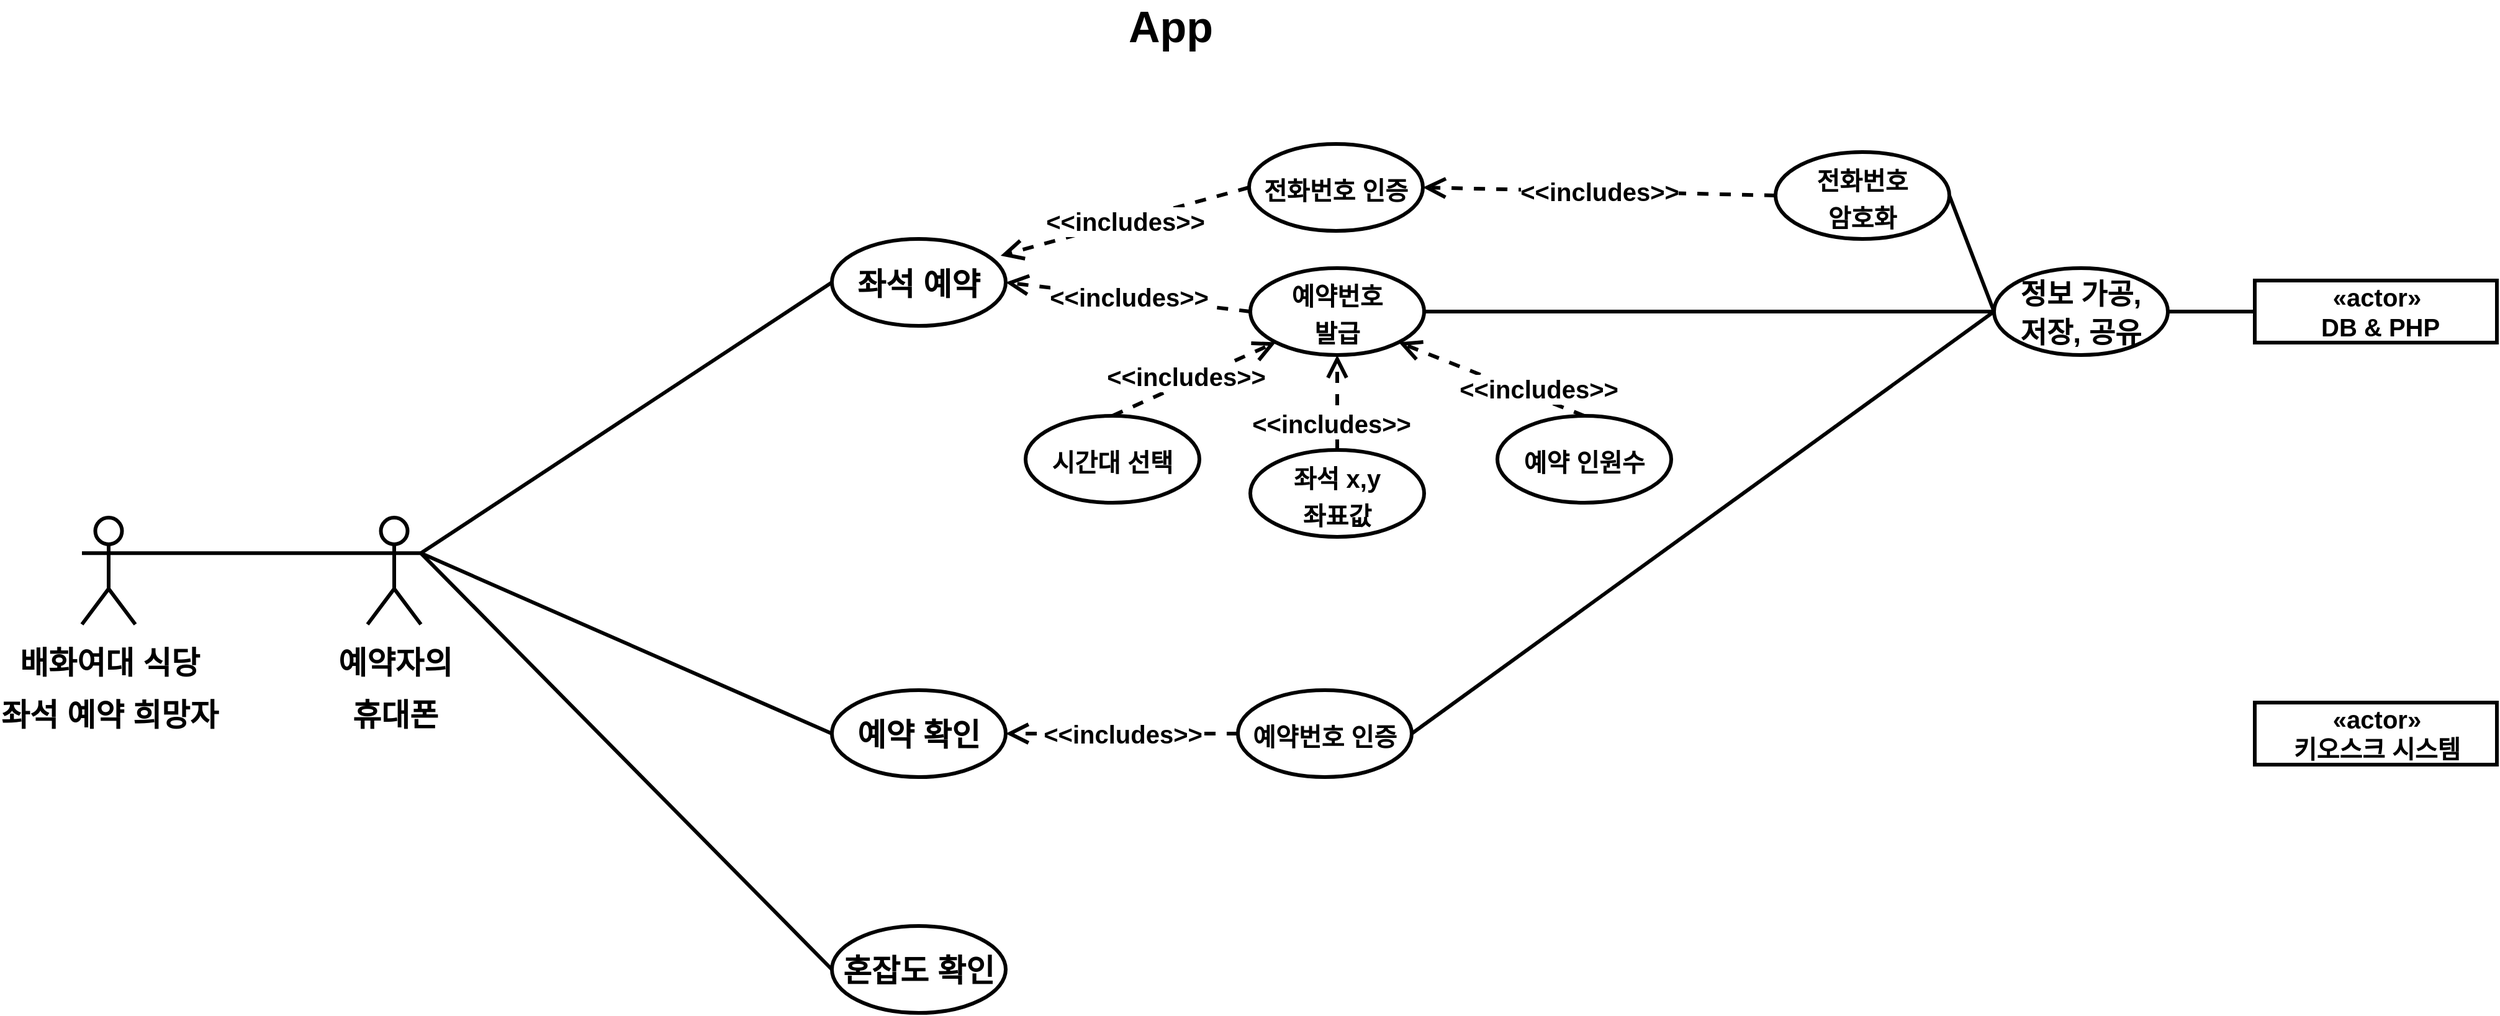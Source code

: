 <mxfile version="17.4.5" type="github">
  <diagram id="-QCvbYy8-glM7ENRcZFV" name="Page-1">
    <mxGraphModel dx="2903" dy="2263" grid="1" gridSize="10" guides="1" tooltips="1" connect="1" arrows="1" fold="1" page="1" pageScale="1" pageWidth="827" pageHeight="1169" math="0" shadow="0">
      <root>
        <mxCell id="0" />
        <mxCell id="1" parent="0" />
        <mxCell id="xzGXYvU11T9rDhcxcgDj-4" value="&lt;b&gt;&lt;font style=&quot;font-size: 35px&quot;&gt;App&lt;/font&gt;&lt;/b&gt;" style="text;html=1;align=center;verticalAlign=middle;whiteSpace=wrap;rounded=0;strokeWidth=3;fillColor=default;" parent="1" vertex="1">
          <mxGeometry x="657" y="-60" width="60" height="30" as="geometry" />
        </mxCell>
        <mxCell id="xzGXYvU11T9rDhcxcgDj-5" value="&lt;font style=&quot;font-size: 25px&quot;&gt;&lt;b&gt;배화여대 식당&lt;br&gt;&lt;/b&gt;&lt;b&gt;좌석 예약 희망자&lt;/b&gt;&lt;/font&gt;" style="shape=umlActor;verticalLabelPosition=bottom;verticalAlign=top;html=1;outlineConnect=0;fontSize=35;strokeWidth=3;" parent="1" vertex="1">
          <mxGeometry x="-190" y="351" width="43" height="86" as="geometry" />
        </mxCell>
        <mxCell id="xzGXYvU11T9rDhcxcgDj-12" value="&lt;b&gt;«actor»&lt;br&gt;&amp;nbsp;DB &amp;amp; PHP&lt;/b&gt;" style="html=1;fontSize=20;strokeWidth=3;" parent="1" vertex="1">
          <mxGeometry x="1560" y="160" width="195" height="50" as="geometry" />
        </mxCell>
        <mxCell id="xzGXYvU11T9rDhcxcgDj-16" value="&lt;b&gt;좌석 예약&lt;/b&gt;" style="ellipse;whiteSpace=wrap;html=1;fontSize=25;strokeWidth=3;" parent="1" vertex="1">
          <mxGeometry x="414" y="126.5" width="140" height="70" as="geometry" />
        </mxCell>
        <mxCell id="xzGXYvU11T9rDhcxcgDj-17" value="&lt;b&gt;예약 확인&lt;/b&gt;" style="ellipse;whiteSpace=wrap;html=1;fontSize=25;strokeWidth=3;" parent="1" vertex="1">
          <mxGeometry x="414" y="490" width="140" height="70" as="geometry" />
        </mxCell>
        <mxCell id="xzGXYvU11T9rDhcxcgDj-18" value="&lt;b&gt;혼잡도 확인&lt;/b&gt;" style="ellipse;whiteSpace=wrap;html=1;fontSize=25;strokeWidth=3;" parent="1" vertex="1">
          <mxGeometry x="414" y="680" width="140" height="70" as="geometry" />
        </mxCell>
        <mxCell id="xzGXYvU11T9rDhcxcgDj-35" value="" style="endArrow=none;html=1;rounded=0;fontSize=25;strokeWidth=3;entryX=0;entryY=0.5;entryDx=0;entryDy=0;exitX=1;exitY=0.333;exitDx=0;exitDy=0;exitPerimeter=0;" parent="1" source="iIt3q8JstOjo-wZFKdjv-8" target="xzGXYvU11T9rDhcxcgDj-16" edge="1">
          <mxGeometry relative="1" as="geometry">
            <mxPoint x="150" y="360" as="sourcePoint" />
            <mxPoint x="510" y="390" as="targetPoint" />
          </mxGeometry>
        </mxCell>
        <mxCell id="xzGXYvU11T9rDhcxcgDj-36" value="" style="endArrow=none;html=1;rounded=0;fontSize=25;strokeWidth=3;entryX=0;entryY=0.5;entryDx=0;entryDy=0;exitX=1;exitY=0.333;exitDx=0;exitDy=0;exitPerimeter=0;" parent="1" source="iIt3q8JstOjo-wZFKdjv-8" target="xzGXYvU11T9rDhcxcgDj-18" edge="1">
          <mxGeometry relative="1" as="geometry">
            <mxPoint x="170" y="430" as="sourcePoint" />
            <mxPoint x="510" y="390" as="targetPoint" />
          </mxGeometry>
        </mxCell>
        <mxCell id="xzGXYvU11T9rDhcxcgDj-37" value="" style="endArrow=none;html=1;rounded=0;fontSize=25;strokeWidth=3;entryX=0;entryY=0.5;entryDx=0;entryDy=0;exitX=1;exitY=0.333;exitDx=0;exitDy=0;exitPerimeter=0;" parent="1" source="iIt3q8JstOjo-wZFKdjv-8" target="xzGXYvU11T9rDhcxcgDj-17" edge="1">
          <mxGeometry relative="1" as="geometry">
            <mxPoint x="170" y="380" as="sourcePoint" />
            <mxPoint x="280" y="405" as="targetPoint" />
          </mxGeometry>
        </mxCell>
        <mxCell id="xzGXYvU11T9rDhcxcgDj-39" value="&lt;span style=&quot;font-size: 20px&quot;&gt;&lt;b&gt;전화번호 인증&lt;/b&gt;&lt;/span&gt;" style="ellipse;whiteSpace=wrap;html=1;fontSize=25;strokeWidth=3;" parent="1" vertex="1">
          <mxGeometry x="750" y="50" width="140" height="70" as="geometry" />
        </mxCell>
        <mxCell id="xzGXYvU11T9rDhcxcgDj-41" value="&lt;b&gt;&amp;lt;&amp;lt;includes&amp;gt;&amp;gt;&lt;/b&gt;" style="endArrow=open;endSize=12;dashed=1;html=1;rounded=0;fontSize=20;strokeWidth=3;exitX=0;exitY=0.5;exitDx=0;exitDy=0;entryX=0.971;entryY=0.193;entryDx=0;entryDy=0;entryPerimeter=0;" parent="1" source="xzGXYvU11T9rDhcxcgDj-39" target="xzGXYvU11T9rDhcxcgDj-16" edge="1">
          <mxGeometry width="160" relative="1" as="geometry">
            <mxPoint x="501" y="296.5" as="sourcePoint" />
            <mxPoint x="661" y="296.5" as="targetPoint" />
          </mxGeometry>
        </mxCell>
        <mxCell id="xzGXYvU11T9rDhcxcgDj-43" value="&lt;span style=&quot;font-size: 20px&quot;&gt;&lt;b&gt;예약번호&lt;br&gt;발급&lt;br&gt;&lt;/b&gt;&lt;/span&gt;" style="ellipse;whiteSpace=wrap;html=1;fontSize=25;strokeWidth=3;" parent="1" vertex="1">
          <mxGeometry x="751" y="150" width="140" height="70" as="geometry" />
        </mxCell>
        <mxCell id="xzGXYvU11T9rDhcxcgDj-45" value="&lt;b&gt;&amp;lt;&amp;lt;includes&amp;gt;&amp;gt;&lt;/b&gt;" style="endArrow=open;endSize=12;dashed=1;html=1;rounded=0;fontSize=20;strokeWidth=3;exitX=0;exitY=0.5;exitDx=0;exitDy=0;entryX=1;entryY=0.5;entryDx=0;entryDy=0;" parent="1" source="xzGXYvU11T9rDhcxcgDj-43" target="xzGXYvU11T9rDhcxcgDj-16" edge="1">
          <mxGeometry width="160" relative="1" as="geometry">
            <mxPoint x="751" y="81.5" as="sourcePoint" />
            <mxPoint x="564" y="171.5" as="targetPoint" />
          </mxGeometry>
        </mxCell>
        <mxCell id="xzGXYvU11T9rDhcxcgDj-46" value="&lt;span style=&quot;font-size: 20px&quot;&gt;&lt;b&gt;전화번호&lt;br&gt;암호화&lt;br&gt;&lt;/b&gt;&lt;/span&gt;" style="ellipse;whiteSpace=wrap;html=1;fontSize=25;strokeWidth=3;" parent="1" vertex="1">
          <mxGeometry x="1174" y="56.5" width="140" height="70" as="geometry" />
        </mxCell>
        <mxCell id="xzGXYvU11T9rDhcxcgDj-47" value="&lt;b&gt;&amp;lt;&amp;lt;includes&amp;gt;&amp;gt;&lt;/b&gt;" style="endArrow=open;endSize=12;dashed=1;html=1;rounded=0;fontSize=20;strokeWidth=3;exitX=0;exitY=0.5;exitDx=0;exitDy=0;entryX=1;entryY=0.5;entryDx=0;entryDy=0;" parent="1" source="xzGXYvU11T9rDhcxcgDj-46" target="xzGXYvU11T9rDhcxcgDj-39" edge="1">
          <mxGeometry width="160" relative="1" as="geometry">
            <mxPoint x="751" y="71.5" as="sourcePoint" />
            <mxPoint x="565.26" y="159.53" as="targetPoint" />
          </mxGeometry>
        </mxCell>
        <mxCell id="xzGXYvU11T9rDhcxcgDj-49" value="&lt;span style=&quot;font-size: 20px&quot;&gt;&lt;b&gt;시간대 선택&lt;br&gt;&lt;/b&gt;&lt;/span&gt;" style="ellipse;whiteSpace=wrap;html=1;fontSize=25;strokeWidth=3;" parent="1" vertex="1">
          <mxGeometry x="570" y="269" width="140" height="70" as="geometry" />
        </mxCell>
        <mxCell id="xzGXYvU11T9rDhcxcgDj-50" value="&lt;b&gt;&amp;lt;&amp;lt;includes&amp;gt;&amp;gt;&lt;/b&gt;" style="endArrow=open;endSize=12;dashed=1;html=1;rounded=0;fontSize=20;strokeWidth=3;exitX=0.5;exitY=0;exitDx=0;exitDy=0;entryX=0;entryY=1;entryDx=0;entryDy=0;" parent="1" source="xzGXYvU11T9rDhcxcgDj-49" target="xzGXYvU11T9rDhcxcgDj-43" edge="1">
          <mxGeometry x="-0.065" y="5" width="160" relative="1" as="geometry">
            <mxPoint x="1061" y="-108.5" as="sourcePoint" />
            <mxPoint x="881.005" y="-42.992" as="targetPoint" />
            <mxPoint as="offset" />
          </mxGeometry>
        </mxCell>
        <mxCell id="xzGXYvU11T9rDhcxcgDj-51" value="&lt;b style=&quot;font-size: 20px&quot;&gt;좌석 x,y&lt;br&gt;좌표값&lt;/b&gt;&lt;span style=&quot;font-size: 20px&quot;&gt;&lt;b&gt;&lt;br&gt;&lt;/b&gt;&lt;/span&gt;" style="ellipse;whiteSpace=wrap;html=1;fontSize=25;strokeWidth=3;" parent="1" vertex="1">
          <mxGeometry x="751" y="296.5" width="140" height="70" as="geometry" />
        </mxCell>
        <mxCell id="xzGXYvU11T9rDhcxcgDj-52" value="&lt;b&gt;&amp;lt;&amp;lt;includes&amp;gt;&amp;gt;&lt;/b&gt;" style="endArrow=open;endSize=12;dashed=1;html=1;rounded=0;fontSize=20;strokeWidth=3;exitX=0.5;exitY=0;exitDx=0;exitDy=0;entryX=0.5;entryY=1;entryDx=0;entryDy=0;" parent="1" source="xzGXYvU11T9rDhcxcgDj-51" target="xzGXYvU11T9rDhcxcgDj-43" edge="1">
          <mxGeometry x="-0.422" y="6" width="160" relative="1" as="geometry">
            <mxPoint x="1071" y="1.5" as="sourcePoint" />
            <mxPoint x="881.005" y="67.008" as="targetPoint" />
            <mxPoint x="1" as="offset" />
          </mxGeometry>
        </mxCell>
        <mxCell id="xzGXYvU11T9rDhcxcgDj-53" value="&lt;span style=&quot;font-size: 20px&quot;&gt;&lt;b&gt;예약 인원수&lt;br&gt;&lt;/b&gt;&lt;/span&gt;" style="ellipse;whiteSpace=wrap;html=1;fontSize=25;strokeWidth=3;" parent="1" vertex="1">
          <mxGeometry x="950" y="269" width="140" height="70" as="geometry" />
        </mxCell>
        <mxCell id="xzGXYvU11T9rDhcxcgDj-54" value="&lt;b&gt;&amp;lt;&amp;lt;includes&amp;gt;&amp;gt;&lt;/b&gt;" style="endArrow=open;endSize=12;dashed=1;html=1;rounded=0;fontSize=20;strokeWidth=3;exitX=0.5;exitY=0;exitDx=0;exitDy=0;entryX=1;entryY=1;entryDx=0;entryDy=0;" parent="1" source="xzGXYvU11T9rDhcxcgDj-53" target="xzGXYvU11T9rDhcxcgDj-43" edge="1">
          <mxGeometry x="-0.469" y="-7" width="160" relative="1" as="geometry">
            <mxPoint x="1071" y="81.5" as="sourcePoint" />
            <mxPoint x="901" y="91.5" as="targetPoint" />
            <mxPoint as="offset" />
          </mxGeometry>
        </mxCell>
        <mxCell id="xzGXYvU11T9rDhcxcgDj-55" value="&lt;span style=&quot;font-size: 20px&quot;&gt;&lt;b&gt;예약번호 인증&lt;/b&gt;&lt;/span&gt;" style="ellipse;whiteSpace=wrap;html=1;fontSize=25;strokeWidth=3;" parent="1" vertex="1">
          <mxGeometry x="741" y="490" width="140" height="70" as="geometry" />
        </mxCell>
        <mxCell id="xzGXYvU11T9rDhcxcgDj-56" value="&lt;b&gt;&amp;lt;&amp;lt;includes&amp;gt;&amp;gt;&lt;/b&gt;" style="endArrow=open;endSize=12;dashed=1;html=1;rounded=0;fontSize=20;strokeWidth=3;exitX=0;exitY=0.5;exitDx=0;exitDy=0;entryX=1;entryY=0.5;entryDx=0;entryDy=0;" parent="1" source="xzGXYvU11T9rDhcxcgDj-55" target="xzGXYvU11T9rDhcxcgDj-17" edge="1">
          <mxGeometry width="160" relative="1" as="geometry">
            <mxPoint x="751" y="400" as="sourcePoint" />
            <mxPoint x="564" y="390" as="targetPoint" />
          </mxGeometry>
        </mxCell>
        <mxCell id="xzGXYvU11T9rDhcxcgDj-58" value="&lt;span&gt;&lt;b style=&quot;font-size: 23px&quot;&gt;&lt;font style=&quot;font-size: 23px&quot;&gt;정보 가공,&lt;br&gt;저장, 공유&lt;/font&gt;&lt;br&gt;&lt;/b&gt;&lt;/span&gt;" style="ellipse;whiteSpace=wrap;html=1;fontSize=25;strokeWidth=3;" parent="1" vertex="1">
          <mxGeometry x="1350" y="150" width="140" height="70" as="geometry" />
        </mxCell>
        <mxCell id="xzGXYvU11T9rDhcxcgDj-60" value="" style="endArrow=none;html=1;rounded=0;fontSize=25;strokeWidth=3;entryX=0;entryY=0.5;entryDx=0;entryDy=0;exitX=1;exitY=0.5;exitDx=0;exitDy=0;" parent="1" source="xzGXYvU11T9rDhcxcgDj-46" target="xzGXYvU11T9rDhcxcgDj-58" edge="1">
          <mxGeometry relative="1" as="geometry">
            <mxPoint x="7" y="306.167" as="sourcePoint" />
            <mxPoint x="424" y="171.5" as="targetPoint" />
          </mxGeometry>
        </mxCell>
        <mxCell id="xzGXYvU11T9rDhcxcgDj-61" value="" style="endArrow=none;html=1;rounded=0;fontSize=25;strokeWidth=3;exitX=1;exitY=0.5;exitDx=0;exitDy=0;entryX=0;entryY=0.5;entryDx=0;entryDy=0;" parent="1" source="xzGXYvU11T9rDhcxcgDj-43" target="xzGXYvU11T9rDhcxcgDj-58" edge="1">
          <mxGeometry relative="1" as="geometry">
            <mxPoint x="1201" y="-18.5" as="sourcePoint" />
            <mxPoint x="1450" y="270" as="targetPoint" />
          </mxGeometry>
        </mxCell>
        <mxCell id="xzGXYvU11T9rDhcxcgDj-62" value="" style="endArrow=none;html=1;rounded=0;fontSize=25;strokeWidth=3;exitX=1;exitY=0.5;exitDx=0;exitDy=0;entryX=0;entryY=0.5;entryDx=0;entryDy=0;" parent="1" source="xzGXYvU11T9rDhcxcgDj-58" target="xzGXYvU11T9rDhcxcgDj-12" edge="1">
          <mxGeometry relative="1" as="geometry">
            <mxPoint x="647" y="156" as="sourcePoint" />
            <mxPoint x="1360.328" y="191.614" as="targetPoint" />
          </mxGeometry>
        </mxCell>
        <mxCell id="iIt3q8JstOjo-wZFKdjv-3" value="" style="endArrow=none;html=1;rounded=0;fontSize=25;strokeWidth=3;exitX=1;exitY=0.5;exitDx=0;exitDy=0;entryX=0;entryY=0.5;entryDx=0;entryDy=0;" edge="1" parent="1" source="xzGXYvU11T9rDhcxcgDj-55" target="xzGXYvU11T9rDhcxcgDj-58">
          <mxGeometry relative="1" as="geometry">
            <mxPoint x="891" y="285" as="sourcePoint" />
            <mxPoint x="1610" y="570" as="targetPoint" />
          </mxGeometry>
        </mxCell>
        <mxCell id="iIt3q8JstOjo-wZFKdjv-5" value="&lt;b&gt;«actor»&lt;br&gt;키오스크 시스템&lt;/b&gt;" style="html=1;fontSize=20;strokeWidth=3;" vertex="1" parent="1">
          <mxGeometry x="1560" y="500" width="195" height="50" as="geometry" />
        </mxCell>
        <mxCell id="iIt3q8JstOjo-wZFKdjv-8" value="&lt;span style=&quot;font-size: 25px&quot;&gt;&lt;b&gt;예약자의&lt;br&gt;휴대폰&lt;/b&gt;&lt;/span&gt;" style="shape=umlActor;verticalLabelPosition=bottom;verticalAlign=top;html=1;outlineConnect=0;fontSize=35;strokeWidth=3;" vertex="1" parent="1">
          <mxGeometry x="40" y="351" width="43" height="86" as="geometry" />
        </mxCell>
        <mxCell id="iIt3q8JstOjo-wZFKdjv-10" value="" style="endArrow=none;html=1;rounded=0;fontSize=25;strokeWidth=3;exitX=1;exitY=0.333;exitDx=0;exitDy=0;entryX=0;entryY=0.333;entryDx=0;entryDy=0;exitPerimeter=0;entryPerimeter=0;" edge="1" parent="1" source="xzGXYvU11T9rDhcxcgDj-5" target="iIt3q8JstOjo-wZFKdjv-8">
          <mxGeometry relative="1" as="geometry">
            <mxPoint x="891" y="535" as="sourcePoint" />
            <mxPoint x="1360" y="195" as="targetPoint" />
          </mxGeometry>
        </mxCell>
      </root>
    </mxGraphModel>
  </diagram>
</mxfile>
